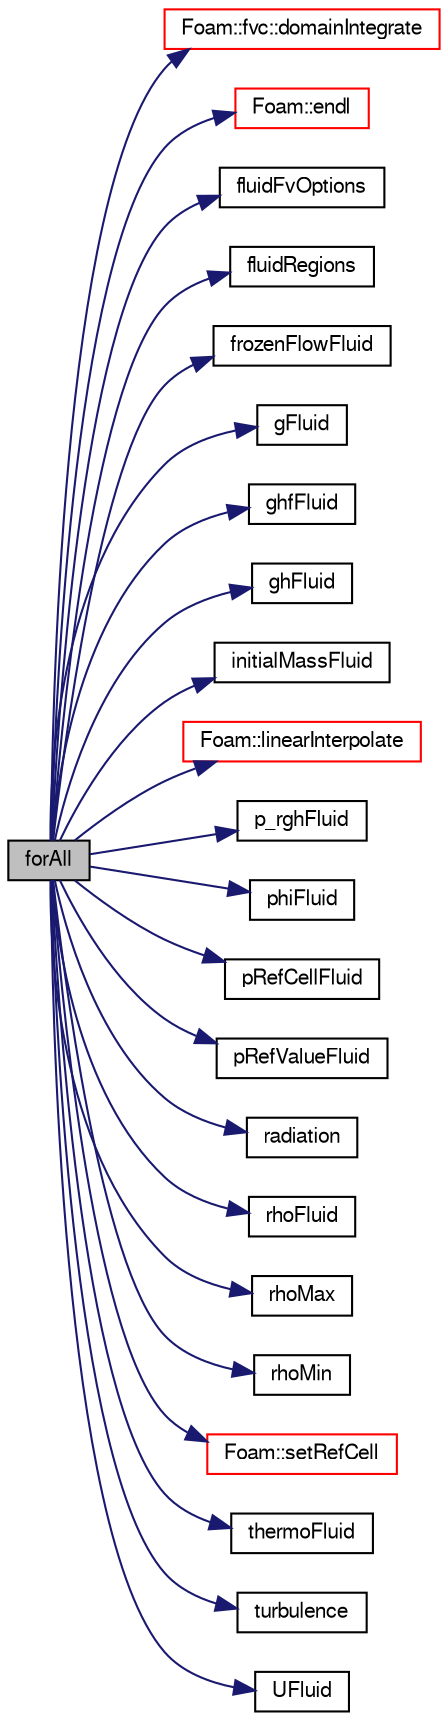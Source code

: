 digraph "forAll"
{
  bgcolor="transparent";
  edge [fontname="FreeSans",fontsize="10",labelfontname="FreeSans",labelfontsize="10"];
  node [fontname="FreeSans",fontsize="10",shape=record];
  rankdir="LR";
  Node61 [label="forAll",height=0.2,width=0.4,color="black", fillcolor="grey75", style="filled", fontcolor="black"];
  Node61 -> Node62 [color="midnightblue",fontsize="10",style="solid",fontname="FreeSans"];
  Node62 [label="Foam::fvc::domainIntegrate",height=0.2,width=0.4,color="red",URL="$a21134.html#a97e6958677a3a619ece7528613725d84"];
  Node61 -> Node69 [color="midnightblue",fontsize="10",style="solid",fontname="FreeSans"];
  Node69 [label="Foam::endl",height=0.2,width=0.4,color="red",URL="$a21124.html#a2db8fe02a0d3909e9351bb4275b23ce4",tooltip="Add newline and flush stream. "];
  Node61 -> Node71 [color="midnightblue",fontsize="10",style="solid",fontname="FreeSans"];
  Node71 [label="fluidFvOptions",height=0.2,width=0.4,color="black",URL="$a38498.html#a8c2fd0fc4fa373a55d3a59f7db8b979f"];
  Node61 -> Node72 [color="midnightblue",fontsize="10",style="solid",fontname="FreeSans"];
  Node72 [label="fluidRegions",height=0.2,width=0.4,color="black",URL="$a38504.html#a08b4d27e6932a7658115d87058b7eb5f"];
  Node61 -> Node73 [color="midnightblue",fontsize="10",style="solid",fontname="FreeSans"];
  Node73 [label="frozenFlowFluid",height=0.2,width=0.4,color="black",URL="$a38498.html#a3bd9981e00aae4e46466d6ca5c669eaa"];
  Node61 -> Node74 [color="midnightblue",fontsize="10",style="solid",fontname="FreeSans"];
  Node74 [label="gFluid",height=0.2,width=0.4,color="black",URL="$a38498.html#a7797fc4f70d8977842fe75bbbbc1ff2d"];
  Node61 -> Node75 [color="midnightblue",fontsize="10",style="solid",fontname="FreeSans"];
  Node75 [label="ghfFluid",height=0.2,width=0.4,color="black",URL="$a38498.html#ac1f2b8aafc3ec9a7af7b2bb5779fbbbe"];
  Node61 -> Node76 [color="midnightblue",fontsize="10",style="solid",fontname="FreeSans"];
  Node76 [label="ghFluid",height=0.2,width=0.4,color="black",URL="$a38498.html#a6268cb6f8cd80abc2510164fb30e0c7c"];
  Node61 -> Node77 [color="midnightblue",fontsize="10",style="solid",fontname="FreeSans"];
  Node77 [label="initialMassFluid",height=0.2,width=0.4,color="black",URL="$a38498.html#a3e2118ca600524658bf59014eddfd8bc"];
  Node61 -> Node78 [color="midnightblue",fontsize="10",style="solid",fontname="FreeSans"];
  Node78 [label="Foam::linearInterpolate",height=0.2,width=0.4,color="red",URL="$a21124.html#a77094c8cc487d2a53de247336f41e78f"];
  Node61 -> Node80 [color="midnightblue",fontsize="10",style="solid",fontname="FreeSans"];
  Node80 [label="p_rghFluid",height=0.2,width=0.4,color="black",URL="$a38498.html#a8ed9f45fa1e225facea75b2881c7f7e4"];
  Node61 -> Node81 [color="midnightblue",fontsize="10",style="solid",fontname="FreeSans"];
  Node81 [label="phiFluid",height=0.2,width=0.4,color="black",URL="$a38498.html#ad5823af227ebcd6dc75e33e9ce53f035"];
  Node61 -> Node82 [color="midnightblue",fontsize="10",style="solid",fontname="FreeSans"];
  Node82 [label="pRefCellFluid",height=0.2,width=0.4,color="black",URL="$a38498.html#a1b5367b77048053536d607ecdab212b6"];
  Node61 -> Node83 [color="midnightblue",fontsize="10",style="solid",fontname="FreeSans"];
  Node83 [label="pRefValueFluid",height=0.2,width=0.4,color="black",URL="$a38498.html#aa7c4cb6e67b785a53be27748e68d5ab6"];
  Node61 -> Node84 [color="midnightblue",fontsize="10",style="solid",fontname="FreeSans"];
  Node84 [label="radiation",height=0.2,width=0.4,color="black",URL="$a38498.html#a2f1d66dc7c6d3db3610686049387c29a"];
  Node61 -> Node85 [color="midnightblue",fontsize="10",style="solid",fontname="FreeSans"];
  Node85 [label="rhoFluid",height=0.2,width=0.4,color="black",URL="$a38498.html#ad49be490be9c03e95111564fef34efe6"];
  Node61 -> Node86 [color="midnightblue",fontsize="10",style="solid",fontname="FreeSans"];
  Node86 [label="rhoMax",height=0.2,width=0.4,color="black",URL="$a38498.html#ad36720153886fe2fa0cfac2fd8320865"];
  Node61 -> Node87 [color="midnightblue",fontsize="10",style="solid",fontname="FreeSans"];
  Node87 [label="rhoMin",height=0.2,width=0.4,color="black",URL="$a38498.html#af68343b4498a3351054647ab1f2650a4"];
  Node61 -> Node88 [color="midnightblue",fontsize="10",style="solid",fontname="FreeSans"];
  Node88 [label="Foam::setRefCell",height=0.2,width=0.4,color="red",URL="$a21124.html#a570c09c24c272131fed0306cf8e33fcd",tooltip="If the field fieldRef needs referencing find the reference cell nearest. "];
  Node61 -> Node387 [color="midnightblue",fontsize="10",style="solid",fontname="FreeSans"];
  Node387 [label="thermoFluid",height=0.2,width=0.4,color="black",URL="$a38498.html#aebb54de6b0e9abb26a7c4583a5dfd783"];
  Node61 -> Node388 [color="midnightblue",fontsize="10",style="solid",fontname="FreeSans"];
  Node388 [label="turbulence",height=0.2,width=0.4,color="black",URL="$a38498.html#a8102ef16dfb12e698783b1ce5258d8b6"];
  Node61 -> Node389 [color="midnightblue",fontsize="10",style="solid",fontname="FreeSans"];
  Node389 [label="UFluid",height=0.2,width=0.4,color="black",URL="$a38498.html#a4bb217ec503589ffe27e0be7098406c0"];
}
